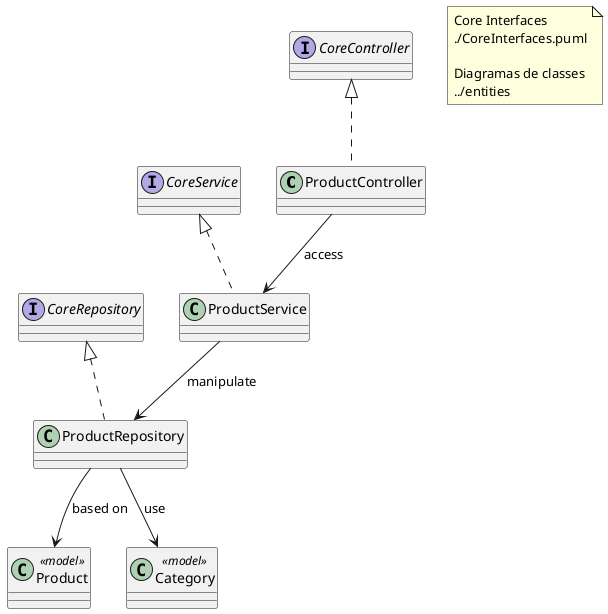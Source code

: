 @startuml

class ProductController implements CoreController {}
class ProductService implements CoreService {}
class ProductRepository implements CoreRepository {}

class Product <<model>> {}
class Category <<model>> {}

' Relationships
ProductController --> ProductService : access
ProductService --> ProductRepository : manipulate
ProductRepository --> Product : based on
ProductRepository --> Category : use

note as N1
Core Interfaces
./CoreInterfaces.puml

Diagramas de classes
../entities
end note

@enduml